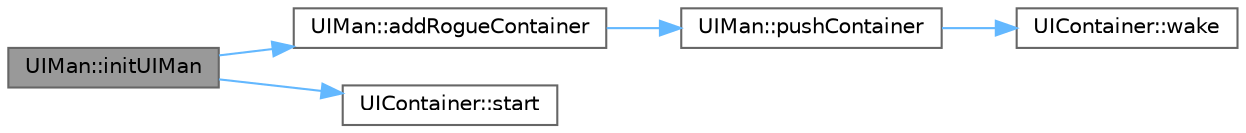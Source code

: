 digraph "UIMan::initUIMan"
{
 // LATEX_PDF_SIZE
  bgcolor="transparent";
  edge [fontname=Helvetica,fontsize=10,labelfontname=Helvetica,labelfontsize=10];
  node [fontname=Helvetica,fontsize=10,shape=box,height=0.2,width=0.4];
  rankdir="LR";
  Node1 [id="Node000001",label="UIMan::initUIMan",height=0.2,width=0.4,color="gray40", fillcolor="grey60", style="filled", fontcolor="black",tooltip=" "];
  Node1 -> Node2 [id="edge1_Node000001_Node000002",color="steelblue1",style="solid",tooltip=" "];
  Node2 [id="Node000002",label="UIMan::addRogueContainer",height=0.2,width=0.4,color="grey40", fillcolor="white", style="filled",URL="$class_u_i_man.html#afdfd44e24b88a02b0d9654310a78225c",tooltip=" "];
  Node2 -> Node3 [id="edge2_Node000002_Node000003",color="steelblue1",style="solid",tooltip=" "];
  Node3 [id="Node000003",label="UIMan::pushContainer",height=0.2,width=0.4,color="grey40", fillcolor="white", style="filled",URL="$class_u_i_man.html#a74448730763c8463d4e517bbff87e353",tooltip=" "];
  Node3 -> Node4 [id="edge3_Node000003_Node000004",color="steelblue1",style="solid",tooltip=" "];
  Node4 [id="Node000004",label="UIContainer::wake",height=0.2,width=0.4,color="grey40", fillcolor="white", style="filled",URL="$class_u_i_container.html#a9c2a1a77954e45c0844c48b451230aa8",tooltip=" "];
  Node1 -> Node5 [id="edge4_Node000001_Node000005",color="steelblue1",style="solid",tooltip=" "];
  Node5 [id="Node000005",label="UIContainer::start",height=0.2,width=0.4,color="grey40", fillcolor="white", style="filled",URL="$class_u_i_container.html#a27e6a7c051d33e3ca36f670baa68e8ed",tooltip=" "];
}
